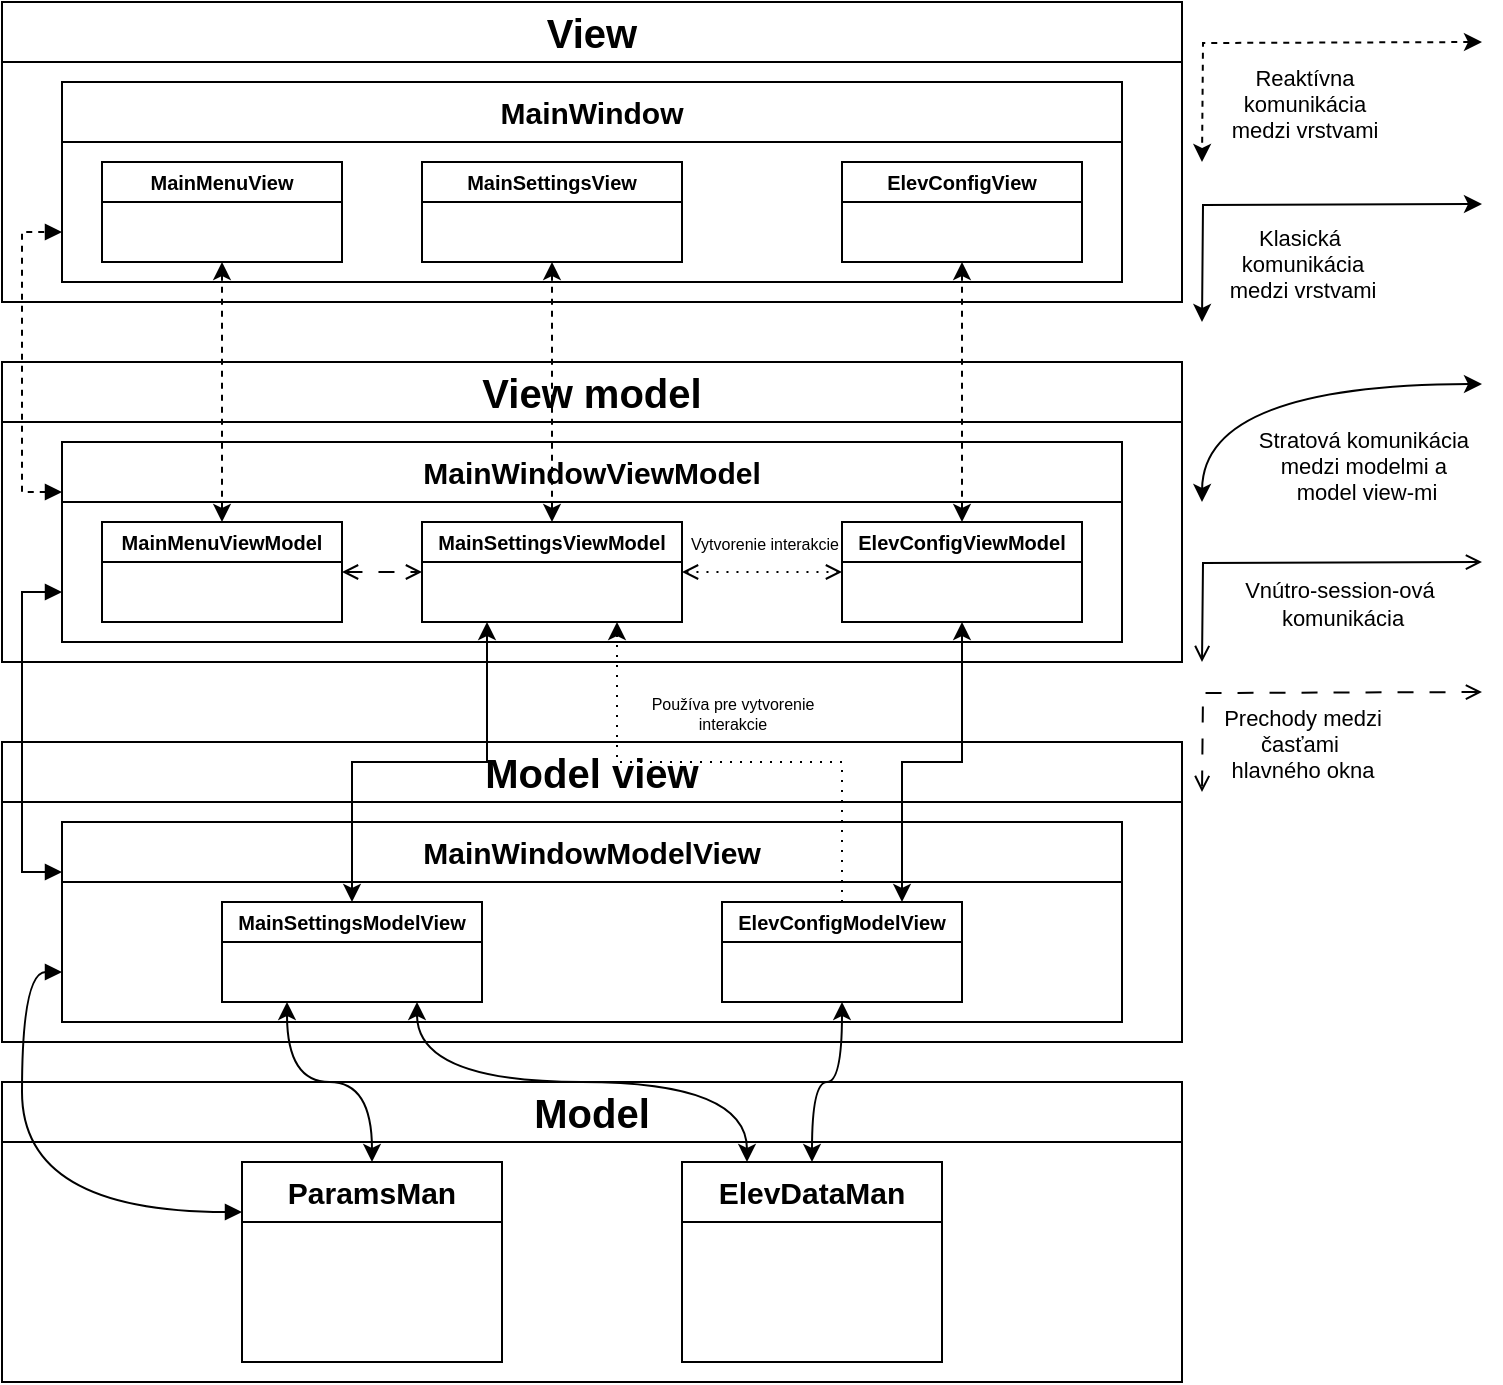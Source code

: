 <mxfile version="24.6.4" type="device">
  <diagram name="Page-1" id="2Ya-XGgN69nQHg-v-aLC">
    <mxGraphModel dx="466" dy="621" grid="1" gridSize="10" guides="1" tooltips="1" connect="1" arrows="1" fold="1" page="1" pageScale="1" pageWidth="850" pageHeight="1100" math="0" shadow="0">
      <root>
        <mxCell id="0" />
        <mxCell id="1" parent="0" />
        <mxCell id="V24F9ZekVzBWNQCPD1au-80" value="&lt;font style=&quot;&quot;&gt;&lt;font style=&quot;font-size: 20px;&quot;&gt;View&lt;/font&gt;&lt;br&gt;&lt;/font&gt;" style="swimlane;whiteSpace=wrap;html=1;startSize=30;" vertex="1" parent="1">
          <mxGeometry x="10" y="10" width="590" height="150" as="geometry" />
        </mxCell>
        <mxCell id="V24F9ZekVzBWNQCPD1au-165" value="&lt;font style=&quot;font-size: 15px;&quot;&gt;MainWindow&lt;/font&gt;" style="swimlane;whiteSpace=wrap;html=1;startSize=30;" vertex="1" parent="V24F9ZekVzBWNQCPD1au-80">
          <mxGeometry x="30" y="40" width="530" height="100" as="geometry" />
        </mxCell>
        <mxCell id="V24F9ZekVzBWNQCPD1au-166" value="MainMenuView" style="swimlane;whiteSpace=wrap;html=1;startSize=20;fontSize=10;" vertex="1" parent="V24F9ZekVzBWNQCPD1au-165">
          <mxGeometry x="20" y="40" width="120" height="50" as="geometry" />
        </mxCell>
        <mxCell id="V24F9ZekVzBWNQCPD1au-167" value="&lt;font style=&quot;font-size: 10px;&quot;&gt;MainSettingsView&lt;/font&gt;" style="swimlane;whiteSpace=wrap;html=1;startSize=20;fontSize=10;" vertex="1" parent="V24F9ZekVzBWNQCPD1au-165">
          <mxGeometry x="180" y="40" width="130" height="50" as="geometry" />
        </mxCell>
        <mxCell id="V24F9ZekVzBWNQCPD1au-168" value="&lt;font style=&quot;font-size: 10px;&quot;&gt;ElevConfigView&lt;/font&gt;" style="swimlane;whiteSpace=wrap;html=1;startSize=20;fontSize=10;" vertex="1" parent="V24F9ZekVzBWNQCPD1au-165">
          <mxGeometry x="390" y="40" width="120" height="50" as="geometry" />
        </mxCell>
        <mxCell id="V24F9ZekVzBWNQCPD1au-92" value="&lt;font style=&quot;&quot;&gt;&lt;font style=&quot;font-size: 20px;&quot;&gt;View model&lt;/font&gt;&lt;br&gt;&lt;/font&gt;" style="swimlane;whiteSpace=wrap;html=1;startSize=30;" vertex="1" parent="1">
          <mxGeometry x="10" y="190" width="590" height="150" as="geometry" />
        </mxCell>
        <mxCell id="V24F9ZekVzBWNQCPD1au-170" value="&lt;font style=&quot;font-size: 15px;&quot;&gt;MainWindowViewModel&lt;/font&gt;" style="swimlane;whiteSpace=wrap;html=1;startSize=30;" vertex="1" parent="V24F9ZekVzBWNQCPD1au-92">
          <mxGeometry x="30" y="40" width="530" height="100" as="geometry" />
        </mxCell>
        <mxCell id="V24F9ZekVzBWNQCPD1au-188" style="edgeStyle=orthogonalEdgeStyle;rounded=0;orthogonalLoop=1;jettySize=auto;html=1;exitX=1;exitY=0.5;exitDx=0;exitDy=0;entryX=0;entryY=0.5;entryDx=0;entryDy=0;endArrow=open;endFill=0;startArrow=open;startFill=0;dashed=1;dashPattern=8 8;" edge="1" parent="V24F9ZekVzBWNQCPD1au-170" source="V24F9ZekVzBWNQCPD1au-171" target="V24F9ZekVzBWNQCPD1au-172">
          <mxGeometry relative="1" as="geometry" />
        </mxCell>
        <mxCell id="V24F9ZekVzBWNQCPD1au-171" value="MainMenuViewModel" style="swimlane;whiteSpace=wrap;html=1;startSize=20;fontSize=10;" vertex="1" parent="V24F9ZekVzBWNQCPD1au-170">
          <mxGeometry x="20" y="40" width="120" height="50" as="geometry" />
        </mxCell>
        <mxCell id="V24F9ZekVzBWNQCPD1au-189" style="edgeStyle=orthogonalEdgeStyle;rounded=0;orthogonalLoop=1;jettySize=auto;html=1;exitX=1;exitY=0.5;exitDx=0;exitDy=0;entryX=0;entryY=0.5;entryDx=0;entryDy=0;startArrow=open;startFill=0;endArrow=open;endFill=0;dashed=1;dashPattern=1 4;" edge="1" parent="V24F9ZekVzBWNQCPD1au-170" source="V24F9ZekVzBWNQCPD1au-172" target="V24F9ZekVzBWNQCPD1au-173">
          <mxGeometry relative="1" as="geometry" />
        </mxCell>
        <mxCell id="V24F9ZekVzBWNQCPD1au-190" value="&lt;font style=&quot;font-size: 8px;&quot;&gt;Vytvorenie interakcie&lt;/font&gt;" style="edgeLabel;html=1;align=center;verticalAlign=middle;resizable=0;points=[];" vertex="1" connectable="0" parent="V24F9ZekVzBWNQCPD1au-189">
          <mxGeometry x="-0.143" y="1" relative="1" as="geometry">
            <mxPoint x="6" y="-14" as="offset" />
          </mxGeometry>
        </mxCell>
        <mxCell id="V24F9ZekVzBWNQCPD1au-172" value="&lt;font style=&quot;font-size: 10px;&quot;&gt;MainSettingsViewModel&lt;/font&gt;" style="swimlane;whiteSpace=wrap;html=1;startSize=20;fontSize=10;" vertex="1" parent="V24F9ZekVzBWNQCPD1au-170">
          <mxGeometry x="180" y="40" width="130" height="50" as="geometry" />
        </mxCell>
        <mxCell id="V24F9ZekVzBWNQCPD1au-173" value="&lt;font style=&quot;font-size: 10px;&quot;&gt;ElevConfigViewModel&lt;/font&gt;" style="swimlane;whiteSpace=wrap;html=1;startSize=20;fontSize=10;" vertex="1" parent="V24F9ZekVzBWNQCPD1au-170">
          <mxGeometry x="390" y="40" width="120" height="50" as="geometry" />
        </mxCell>
        <mxCell id="V24F9ZekVzBWNQCPD1au-105" value="&lt;font style=&quot;&quot;&gt;&lt;font style=&quot;font-size: 20px;&quot;&gt;Model view&lt;/font&gt;&lt;br&gt;&lt;/font&gt;" style="swimlane;whiteSpace=wrap;html=1;startSize=30;" vertex="1" parent="1">
          <mxGeometry x="10" y="380" width="590" height="150" as="geometry" />
        </mxCell>
        <mxCell id="V24F9ZekVzBWNQCPD1au-175" value="&lt;font style=&quot;font-size: 15px;&quot;&gt;MainWindowModelView&lt;/font&gt;" style="swimlane;whiteSpace=wrap;html=1;startSize=30;" vertex="1" parent="V24F9ZekVzBWNQCPD1au-105">
          <mxGeometry x="30" y="40" width="530" height="100" as="geometry" />
        </mxCell>
        <mxCell id="V24F9ZekVzBWNQCPD1au-177" value="&lt;font style=&quot;font-size: 10px;&quot;&gt;MainSettingsModelView&lt;/font&gt;" style="swimlane;whiteSpace=wrap;html=1;startSize=20;fontSize=10;" vertex="1" parent="V24F9ZekVzBWNQCPD1au-175">
          <mxGeometry x="80" y="40" width="130" height="50" as="geometry" />
        </mxCell>
        <mxCell id="V24F9ZekVzBWNQCPD1au-178" value="&lt;font style=&quot;font-size: 10px;&quot;&gt;ElevConfigModelView&lt;/font&gt;" style="swimlane;whiteSpace=wrap;html=1;startSize=20;fontSize=10;" vertex="1" parent="V24F9ZekVzBWNQCPD1au-175">
          <mxGeometry x="330" y="40" width="120" height="50" as="geometry" />
        </mxCell>
        <mxCell id="V24F9ZekVzBWNQCPD1au-155" style="edgeStyle=orthogonalEdgeStyle;rounded=0;orthogonalLoop=1;jettySize=auto;html=1;dashed=1;startArrow=classic;startFill=1;" edge="1" parent="1">
          <mxGeometry relative="1" as="geometry">
            <mxPoint x="750" y="30" as="sourcePoint" />
            <mxPoint x="610" y="90" as="targetPoint" />
          </mxGeometry>
        </mxCell>
        <mxCell id="V24F9ZekVzBWNQCPD1au-156" value="Reaktívna&lt;div&gt;komunikácia&lt;/div&gt;&lt;div&gt;medzi vrstvami&lt;/div&gt;" style="edgeLabel;html=1;align=center;verticalAlign=middle;resizable=0;points=[];" vertex="1" connectable="0" parent="V24F9ZekVzBWNQCPD1au-155">
          <mxGeometry x="0.021" y="2" relative="1" as="geometry">
            <mxPoint x="12" y="28" as="offset" />
          </mxGeometry>
        </mxCell>
        <mxCell id="V24F9ZekVzBWNQCPD1au-157" style="edgeStyle=orthogonalEdgeStyle;rounded=0;orthogonalLoop=1;jettySize=auto;html=1;startArrow=classic;startFill=1;" edge="1" parent="1">
          <mxGeometry relative="1" as="geometry">
            <mxPoint x="750" y="111" as="sourcePoint" />
            <mxPoint x="610" y="170" as="targetPoint" />
          </mxGeometry>
        </mxCell>
        <mxCell id="V24F9ZekVzBWNQCPD1au-158" value="Klasická&amp;nbsp;&lt;div&gt;komunikácia&lt;/div&gt;&lt;div&gt;medzi vrstvami&lt;/div&gt;" style="edgeLabel;html=1;align=center;verticalAlign=middle;resizable=0;points=[];" vertex="1" connectable="0" parent="V24F9ZekVzBWNQCPD1au-157">
          <mxGeometry x="0.362" relative="1" as="geometry">
            <mxPoint x="45" y="29" as="offset" />
          </mxGeometry>
        </mxCell>
        <mxCell id="V24F9ZekVzBWNQCPD1au-159" style="edgeStyle=orthogonalEdgeStyle;rounded=0;orthogonalLoop=1;jettySize=auto;html=1;startArrow=open;startFill=0;endArrow=open;endFill=0;" edge="1" parent="1">
          <mxGeometry relative="1" as="geometry">
            <mxPoint x="750" y="290" as="sourcePoint" />
            <mxPoint x="610" y="340" as="targetPoint" />
          </mxGeometry>
        </mxCell>
        <mxCell id="V24F9ZekVzBWNQCPD1au-160" value="Vnútro-session-ová&amp;nbsp;&lt;div&gt;komunikácia&lt;/div&gt;" style="edgeLabel;html=1;align=center;verticalAlign=middle;resizable=0;points=[];" vertex="1" connectable="0" parent="V24F9ZekVzBWNQCPD1au-159">
          <mxGeometry x="0.105" y="1" relative="1" as="geometry">
            <mxPoint x="34" y="19" as="offset" />
          </mxGeometry>
        </mxCell>
        <mxCell id="V24F9ZekVzBWNQCPD1au-161" style="edgeStyle=orthogonalEdgeStyle;rounded=0;orthogonalLoop=1;jettySize=auto;html=1;curved=1;startArrow=classic;startFill=1;" edge="1" parent="1">
          <mxGeometry relative="1" as="geometry">
            <mxPoint x="750" y="201" as="sourcePoint" />
            <mxPoint x="610" y="260" as="targetPoint" />
          </mxGeometry>
        </mxCell>
        <mxCell id="V24F9ZekVzBWNQCPD1au-162" value="Stratová komunikácia&amp;nbsp;&lt;div&gt;medzi modelmi a&amp;nbsp;&lt;/div&gt;&lt;div&gt;model view-mi&lt;/div&gt;" style="edgeLabel;html=1;align=center;verticalAlign=middle;resizable=0;points=[];" vertex="1" connectable="0" parent="V24F9ZekVzBWNQCPD1au-161">
          <mxGeometry x="0.176" y="13" relative="1" as="geometry">
            <mxPoint x="58" y="27" as="offset" />
          </mxGeometry>
        </mxCell>
        <mxCell id="V24F9ZekVzBWNQCPD1au-179" value="&lt;font style=&quot;&quot;&gt;&lt;font style=&quot;font-size: 20px;&quot;&gt;Model&lt;/font&gt;&lt;br&gt;&lt;/font&gt;" style="swimlane;whiteSpace=wrap;html=1;startSize=30;" vertex="1" parent="1">
          <mxGeometry x="10" y="550" width="590" height="150" as="geometry" />
        </mxCell>
        <mxCell id="V24F9ZekVzBWNQCPD1au-196" value="&lt;font style=&quot;font-size: 15px;&quot;&gt;ParamsMan&lt;/font&gt;" style="swimlane;whiteSpace=wrap;html=1;startSize=30;" vertex="1" parent="V24F9ZekVzBWNQCPD1au-179">
          <mxGeometry x="120" y="40" width="130" height="100" as="geometry" />
        </mxCell>
        <mxCell id="V24F9ZekVzBWNQCPD1au-197" value="&lt;font style=&quot;font-size: 15px;&quot;&gt;ElevDataMan&lt;/font&gt;" style="swimlane;whiteSpace=wrap;html=1;startSize=30;" vertex="1" parent="V24F9ZekVzBWNQCPD1au-179">
          <mxGeometry x="340" y="40" width="130" height="100" as="geometry" />
        </mxCell>
        <mxCell id="V24F9ZekVzBWNQCPD1au-183" style="edgeStyle=orthogonalEdgeStyle;rounded=0;orthogonalLoop=1;jettySize=auto;html=1;startArrow=open;startFill=0;endArrow=open;endFill=0;dashed=1;dashPattern=8 8;" edge="1" parent="1">
          <mxGeometry relative="1" as="geometry">
            <mxPoint x="750" y="355" as="sourcePoint" />
            <mxPoint x="610" y="405" as="targetPoint" />
          </mxGeometry>
        </mxCell>
        <mxCell id="V24F9ZekVzBWNQCPD1au-184" value="Prechody medzi&lt;div&gt;časťami&amp;nbsp;&lt;/div&gt;&lt;div&gt;hlavného okna&lt;/div&gt;" style="edgeLabel;html=1;align=center;verticalAlign=middle;resizable=0;points=[];" vertex="1" connectable="0" parent="V24F9ZekVzBWNQCPD1au-183">
          <mxGeometry x="0.105" y="1" relative="1" as="geometry">
            <mxPoint x="14" y="24" as="offset" />
          </mxGeometry>
        </mxCell>
        <mxCell id="V24F9ZekVzBWNQCPD1au-185" style="edgeStyle=orthogonalEdgeStyle;rounded=0;orthogonalLoop=1;jettySize=auto;html=1;exitX=0.5;exitY=1;exitDx=0;exitDy=0;entryX=0.5;entryY=0;entryDx=0;entryDy=0;startArrow=classic;startFill=1;dashed=1;" edge="1" parent="1" source="V24F9ZekVzBWNQCPD1au-166" target="V24F9ZekVzBWNQCPD1au-171">
          <mxGeometry relative="1" as="geometry" />
        </mxCell>
        <mxCell id="V24F9ZekVzBWNQCPD1au-186" style="edgeStyle=orthogonalEdgeStyle;rounded=0;orthogonalLoop=1;jettySize=auto;html=1;exitX=0.5;exitY=1;exitDx=0;exitDy=0;entryX=0.5;entryY=0;entryDx=0;entryDy=0;startArrow=classic;startFill=1;dashed=1;" edge="1" parent="1" source="V24F9ZekVzBWNQCPD1au-167" target="V24F9ZekVzBWNQCPD1au-172">
          <mxGeometry relative="1" as="geometry" />
        </mxCell>
        <mxCell id="V24F9ZekVzBWNQCPD1au-187" style="edgeStyle=orthogonalEdgeStyle;rounded=0;orthogonalLoop=1;jettySize=auto;html=1;exitX=0.5;exitY=1;exitDx=0;exitDy=0;entryX=0.5;entryY=0;entryDx=0;entryDy=0;startArrow=classic;startFill=1;dashed=1;" edge="1" parent="1" source="V24F9ZekVzBWNQCPD1au-168" target="V24F9ZekVzBWNQCPD1au-173">
          <mxGeometry relative="1" as="geometry" />
        </mxCell>
        <mxCell id="V24F9ZekVzBWNQCPD1au-193" style="edgeStyle=orthogonalEdgeStyle;rounded=0;orthogonalLoop=1;jettySize=auto;html=1;exitX=0.5;exitY=0;exitDx=0;exitDy=0;entryX=0.75;entryY=1;entryDx=0;entryDy=0;endArrow=classic;endFill=1;dashed=1;dashPattern=1 4;" edge="1" parent="1" source="V24F9ZekVzBWNQCPD1au-178" target="V24F9ZekVzBWNQCPD1au-172">
          <mxGeometry relative="1" as="geometry" />
        </mxCell>
        <mxCell id="V24F9ZekVzBWNQCPD1au-195" value="&lt;font style=&quot;font-size: 8px;&quot;&gt;Používa pre vytvorenie&lt;/font&gt;&lt;div style=&quot;font-size: 8px;&quot;&gt;&lt;font style=&quot;font-size: 8px;&quot;&gt;interakcie&lt;/font&gt;&lt;/div&gt;" style="edgeLabel;html=1;align=center;verticalAlign=middle;resizable=0;points=[];" vertex="1" connectable="0" parent="V24F9ZekVzBWNQCPD1au-193">
          <mxGeometry x="-0.168" y="-1" relative="1" as="geometry">
            <mxPoint x="-20" y="-24" as="offset" />
          </mxGeometry>
        </mxCell>
        <mxCell id="V24F9ZekVzBWNQCPD1au-194" style="edgeStyle=orthogonalEdgeStyle;rounded=0;orthogonalLoop=1;jettySize=auto;html=1;exitX=0.25;exitY=1;exitDx=0;exitDy=0;entryX=0.5;entryY=0;entryDx=0;entryDy=0;startArrow=classic;startFill=1;" edge="1" parent="1" source="V24F9ZekVzBWNQCPD1au-172" target="V24F9ZekVzBWNQCPD1au-177">
          <mxGeometry relative="1" as="geometry" />
        </mxCell>
        <mxCell id="V24F9ZekVzBWNQCPD1au-198" style="edgeStyle=orthogonalEdgeStyle;rounded=0;orthogonalLoop=1;jettySize=auto;html=1;entryX=0.5;entryY=0;entryDx=0;entryDy=0;startArrow=classic;startFill=1;curved=1;exitX=0.25;exitY=1;exitDx=0;exitDy=0;" edge="1" parent="1" source="V24F9ZekVzBWNQCPD1au-177" target="V24F9ZekVzBWNQCPD1au-196">
          <mxGeometry relative="1" as="geometry">
            <mxPoint x="170" y="500" as="sourcePoint" />
          </mxGeometry>
        </mxCell>
        <mxCell id="V24F9ZekVzBWNQCPD1au-199" style="edgeStyle=orthogonalEdgeStyle;rounded=0;orthogonalLoop=1;jettySize=auto;html=1;exitX=0.75;exitY=1;exitDx=0;exitDy=0;entryX=0.25;entryY=0;entryDx=0;entryDy=0;curved=1;startArrow=classic;startFill=1;" edge="1" parent="1" source="V24F9ZekVzBWNQCPD1au-177" target="V24F9ZekVzBWNQCPD1au-197">
          <mxGeometry relative="1" as="geometry" />
        </mxCell>
        <mxCell id="V24F9ZekVzBWNQCPD1au-200" style="edgeStyle=orthogonalEdgeStyle;rounded=0;orthogonalLoop=1;jettySize=auto;html=1;exitX=0.5;exitY=1;exitDx=0;exitDy=0;entryX=0.5;entryY=0;entryDx=0;entryDy=0;startArrow=classic;startFill=1;curved=1;" edge="1" parent="1" source="V24F9ZekVzBWNQCPD1au-178" target="V24F9ZekVzBWNQCPD1au-197">
          <mxGeometry relative="1" as="geometry" />
        </mxCell>
        <mxCell id="V24F9ZekVzBWNQCPD1au-201" style="edgeStyle=orthogonalEdgeStyle;rounded=0;orthogonalLoop=1;jettySize=auto;html=1;exitX=0.75;exitY=0;exitDx=0;exitDy=0;entryX=0.5;entryY=1;entryDx=0;entryDy=0;startArrow=classic;startFill=1;" edge="1" parent="1" source="V24F9ZekVzBWNQCPD1au-178" target="V24F9ZekVzBWNQCPD1au-173">
          <mxGeometry relative="1" as="geometry" />
        </mxCell>
        <mxCell id="V24F9ZekVzBWNQCPD1au-202" style="edgeStyle=orthogonalEdgeStyle;rounded=0;orthogonalLoop=1;jettySize=auto;html=1;exitX=0;exitY=0.75;exitDx=0;exitDy=0;entryX=0;entryY=0.25;entryDx=0;entryDy=0;startArrow=block;startFill=1;endArrow=block;endFill=1;" edge="1" parent="1" source="V24F9ZekVzBWNQCPD1au-170" target="V24F9ZekVzBWNQCPD1au-175">
          <mxGeometry relative="1" as="geometry" />
        </mxCell>
        <mxCell id="V24F9ZekVzBWNQCPD1au-203" style="edgeStyle=orthogonalEdgeStyle;rounded=0;orthogonalLoop=1;jettySize=auto;html=1;exitX=0;exitY=0.25;exitDx=0;exitDy=0;entryX=0;entryY=0.75;entryDx=0;entryDy=0;startArrow=block;startFill=1;dashed=1;endArrow=block;endFill=1;" edge="1" parent="1" source="V24F9ZekVzBWNQCPD1au-170" target="V24F9ZekVzBWNQCPD1au-165">
          <mxGeometry relative="1" as="geometry" />
        </mxCell>
        <mxCell id="V24F9ZekVzBWNQCPD1au-204" style="edgeStyle=orthogonalEdgeStyle;rounded=0;orthogonalLoop=1;jettySize=auto;html=1;exitX=0;exitY=0.75;exitDx=0;exitDy=0;entryX=0;entryY=0.25;entryDx=0;entryDy=0;curved=1;startArrow=block;startFill=1;endArrow=block;endFill=1;" edge="1" parent="1" source="V24F9ZekVzBWNQCPD1au-175" target="V24F9ZekVzBWNQCPD1au-196">
          <mxGeometry relative="1" as="geometry" />
        </mxCell>
      </root>
    </mxGraphModel>
  </diagram>
</mxfile>

